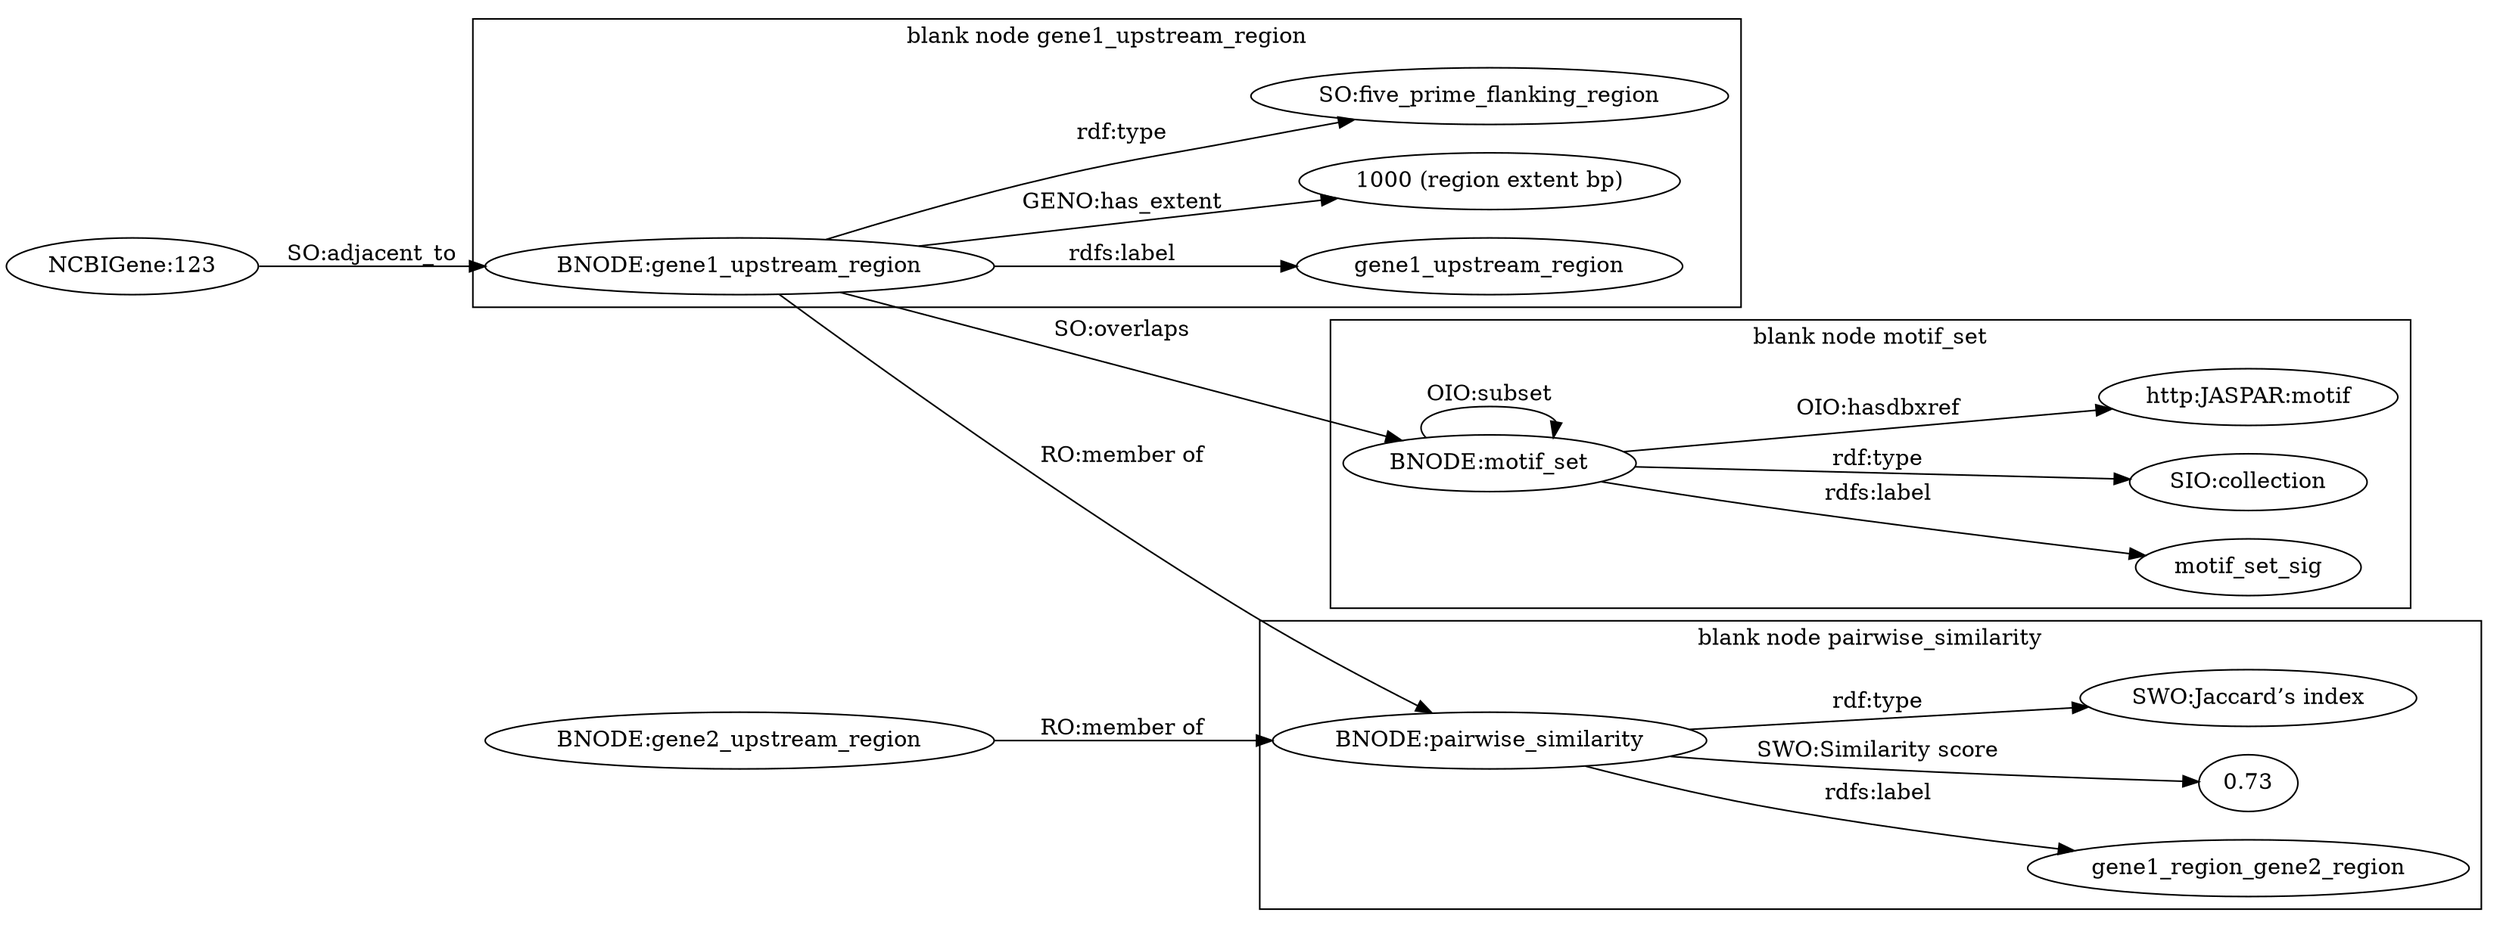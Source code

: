digraph{
 rankdir=LR;
 compound=true;
 title=JASPAR_target_model
 
 "NCBIGene:123" -> "BNODE:gene1_upstream_region" [label="SO:adjacent_to"]

 subgraph cluster_0 { // the genomic region
	label="blank node gene1_upstream_region"
	"BNODE:gene1_upstream_region" -> "gene1_upstream_region" [label="rdfs:label"]
	"BNODE:gene1_upstream_region" -> "1000 (region extent bp)" [label="GENO:has_extent"]
	"BNODE:gene1_upstream_region" -> "SO:five_prime_flanking_region" [label="rdf:type"]	
	// "BNODE:gene1_upstream_region" -> "Candidate SO:TF_binding_sites" [label="rdf:comment"]
 }

 "BNODE:gene1_upstream_region"-> "BNODE:motif_set" [label="SO:overlaps"]

 subgraph cluster_1 { // set of motifs
	label="blank node motif_set"	
	"BNODE:motif_set" -> "motif_set_sig" [label="rdfs:label"]
	"BNODE:motif_set" -> "SIO:collection" [label="rdf:type"]
	//"BNODE:motif_set" -> "3 (flavors)" [label="rdf:value"]
	// FROM: motifsetsig_motif.tab (mmotif_set_sig, motif) 
	"BNODE:motif_set" -> "http:JASPAR:motif" [label="OIO:hasdbxref"]
 }

"BNODE:motif_set" -> "BNODE:motif_set" [label="OIO:subset"] // prolly not 

// "BNODE:motif_set" -> "JASPAR:motif" [label="RO:has member"]
// "JASPAR:motif" -> "SO:nucleotide_motif" [label="rdf:type"]
// "JASPAR:motif" -> "http:JASPAR:motif" [label="OIO:hasdbxref"]
// "JASPAR:motif" -> "motif"[label="rdfs:label"]

 "BNODE:gene1_upstream_region" -> "BNODE:pairwise_similarity" [label="RO:member of"]
 "BNODE:gene2_upstream_region" -> "BNODE:pairwise_similarity" [label="RO:member of"]

 subgraph cluster_2 { // pairwise similarity
	label="blank node pairwise_similarity"	
	"BNODE:pairwise_similarity" -> "gene1_region_gene2_region" [label="rdfs:label"]
	"BNODE:pairwise_similarity" -> "0.73" [label="SWO:Similarity score"]
	"BNODE:pairwise_similarity" -> "SWO:Jaccard’s index" [label="rdf:type"]
	// Term IRI: http://www.ebi.ac.uk/efo/swo/SWO_0000243
 }
}


